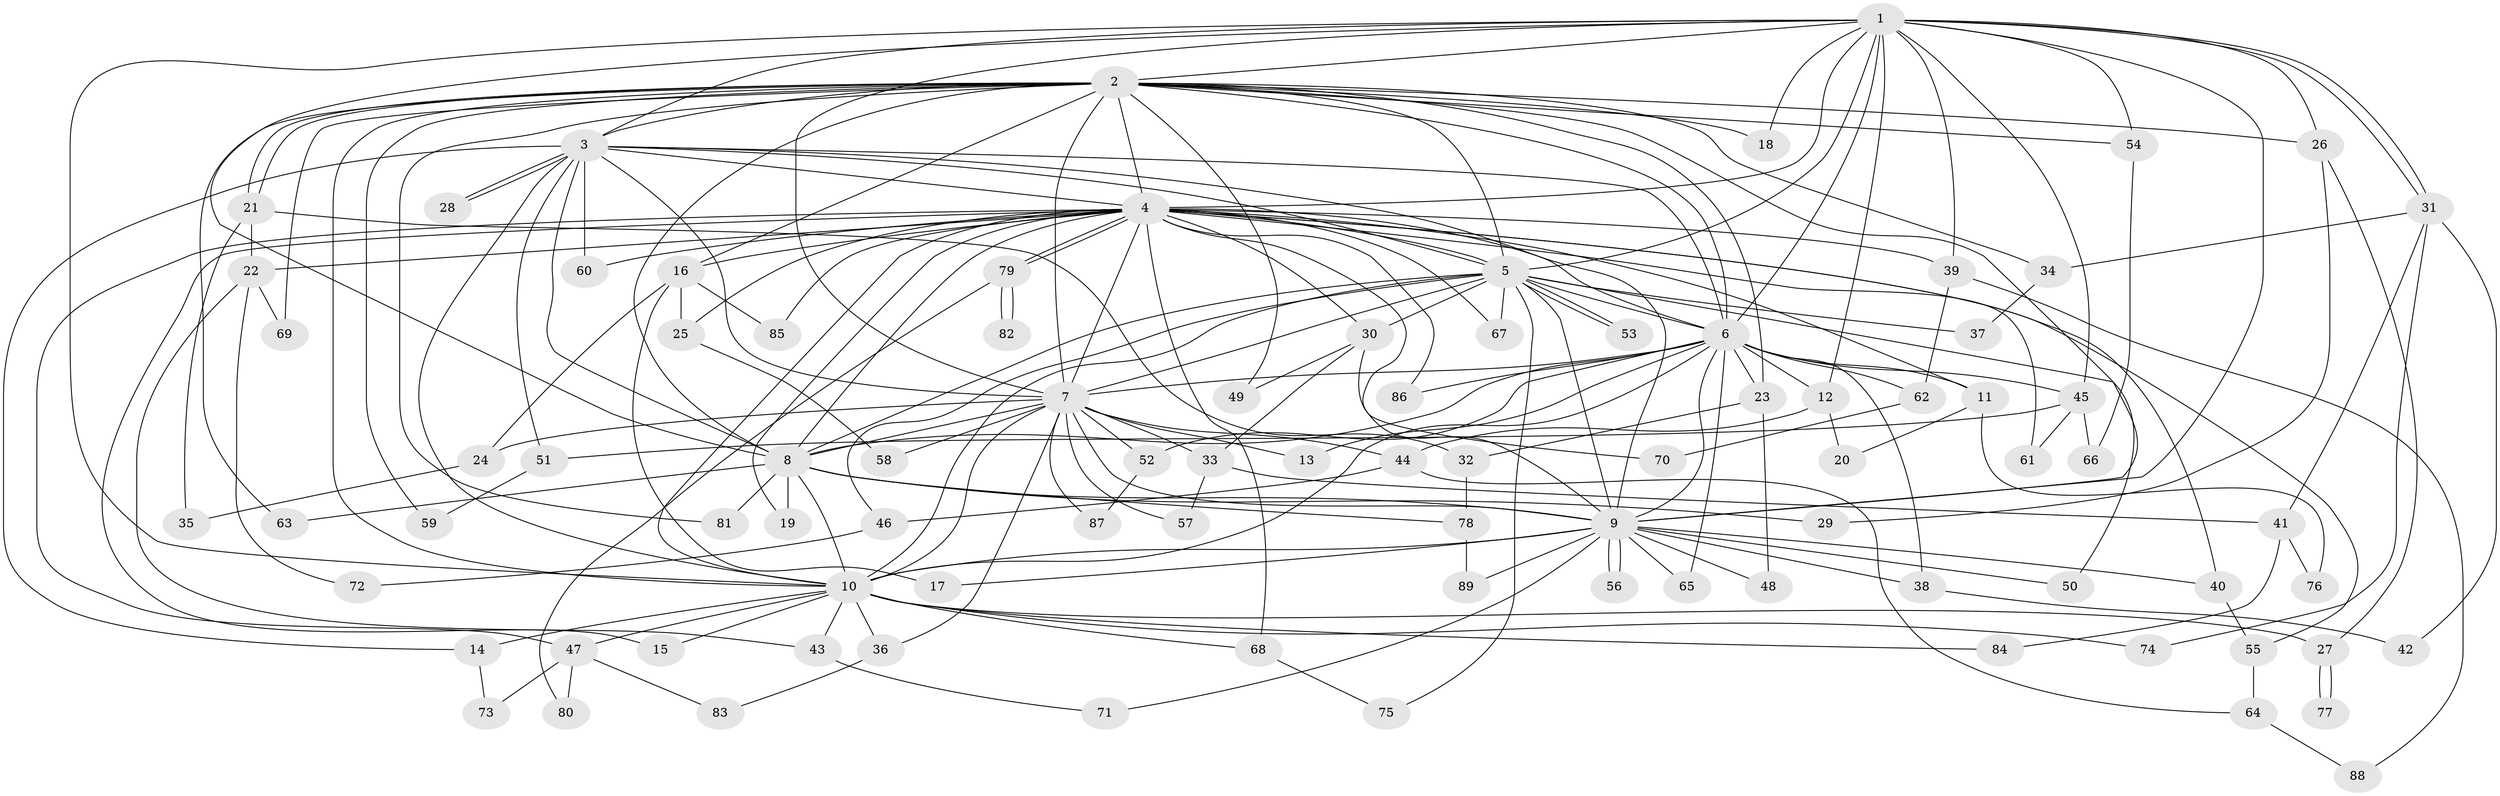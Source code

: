 // coarse degree distribution, {21: 0.016129032258064516, 15: 0.04838709677419355, 17: 0.03225806451612903, 3: 0.3225806451612903, 4: 0.12903225806451613, 12: 0.03225806451612903, 2: 0.20967741935483872, 5: 0.0967741935483871, 1: 0.08064516129032258, 19: 0.016129032258064516, 16: 0.016129032258064516}
// Generated by graph-tools (version 1.1) at 2025/36/03/04/25 23:36:17]
// undirected, 89 vertices, 203 edges
graph export_dot {
  node [color=gray90,style=filled];
  1;
  2;
  3;
  4;
  5;
  6;
  7;
  8;
  9;
  10;
  11;
  12;
  13;
  14;
  15;
  16;
  17;
  18;
  19;
  20;
  21;
  22;
  23;
  24;
  25;
  26;
  27;
  28;
  29;
  30;
  31;
  32;
  33;
  34;
  35;
  36;
  37;
  38;
  39;
  40;
  41;
  42;
  43;
  44;
  45;
  46;
  47;
  48;
  49;
  50;
  51;
  52;
  53;
  54;
  55;
  56;
  57;
  58;
  59;
  60;
  61;
  62;
  63;
  64;
  65;
  66;
  67;
  68;
  69;
  70;
  71;
  72;
  73;
  74;
  75;
  76;
  77;
  78;
  79;
  80;
  81;
  82;
  83;
  84;
  85;
  86;
  87;
  88;
  89;
  1 -- 2;
  1 -- 3;
  1 -- 4;
  1 -- 5;
  1 -- 6;
  1 -- 7;
  1 -- 8;
  1 -- 9;
  1 -- 10;
  1 -- 12;
  1 -- 18;
  1 -- 26;
  1 -- 31;
  1 -- 31;
  1 -- 39;
  1 -- 45;
  1 -- 54;
  2 -- 3;
  2 -- 4;
  2 -- 5;
  2 -- 6;
  2 -- 7;
  2 -- 8;
  2 -- 9;
  2 -- 10;
  2 -- 16;
  2 -- 18;
  2 -- 21;
  2 -- 21;
  2 -- 23;
  2 -- 26;
  2 -- 34;
  2 -- 49;
  2 -- 54;
  2 -- 59;
  2 -- 63;
  2 -- 69;
  2 -- 81;
  3 -- 4;
  3 -- 5;
  3 -- 6;
  3 -- 7;
  3 -- 8;
  3 -- 9;
  3 -- 10;
  3 -- 14;
  3 -- 28;
  3 -- 28;
  3 -- 51;
  3 -- 60;
  4 -- 5;
  4 -- 6;
  4 -- 7;
  4 -- 8;
  4 -- 9;
  4 -- 10;
  4 -- 11;
  4 -- 15;
  4 -- 16;
  4 -- 19;
  4 -- 22;
  4 -- 25;
  4 -- 30;
  4 -- 39;
  4 -- 40;
  4 -- 47;
  4 -- 55;
  4 -- 60;
  4 -- 61;
  4 -- 67;
  4 -- 68;
  4 -- 79;
  4 -- 79;
  4 -- 85;
  4 -- 86;
  5 -- 6;
  5 -- 7;
  5 -- 8;
  5 -- 9;
  5 -- 10;
  5 -- 30;
  5 -- 37;
  5 -- 46;
  5 -- 50;
  5 -- 53;
  5 -- 53;
  5 -- 67;
  5 -- 75;
  6 -- 7;
  6 -- 8;
  6 -- 9;
  6 -- 10;
  6 -- 11;
  6 -- 12;
  6 -- 13;
  6 -- 23;
  6 -- 38;
  6 -- 45;
  6 -- 52;
  6 -- 62;
  6 -- 65;
  6 -- 86;
  7 -- 8;
  7 -- 9;
  7 -- 10;
  7 -- 13;
  7 -- 24;
  7 -- 33;
  7 -- 36;
  7 -- 44;
  7 -- 52;
  7 -- 57;
  7 -- 58;
  7 -- 87;
  8 -- 9;
  8 -- 10;
  8 -- 19;
  8 -- 29;
  8 -- 63;
  8 -- 78;
  8 -- 81;
  9 -- 10;
  9 -- 17;
  9 -- 38;
  9 -- 40;
  9 -- 48;
  9 -- 50;
  9 -- 56;
  9 -- 56;
  9 -- 65;
  9 -- 71;
  9 -- 89;
  10 -- 14;
  10 -- 15;
  10 -- 27;
  10 -- 36;
  10 -- 43;
  10 -- 47;
  10 -- 68;
  10 -- 74;
  10 -- 84;
  11 -- 20;
  11 -- 76;
  12 -- 20;
  12 -- 44;
  14 -- 73;
  16 -- 17;
  16 -- 24;
  16 -- 25;
  16 -- 85;
  21 -- 22;
  21 -- 32;
  21 -- 35;
  22 -- 43;
  22 -- 69;
  22 -- 72;
  23 -- 32;
  23 -- 48;
  24 -- 35;
  25 -- 58;
  26 -- 27;
  26 -- 29;
  27 -- 77;
  27 -- 77;
  30 -- 33;
  30 -- 49;
  30 -- 70;
  31 -- 34;
  31 -- 41;
  31 -- 42;
  31 -- 74;
  32 -- 78;
  33 -- 41;
  33 -- 57;
  34 -- 37;
  36 -- 83;
  38 -- 42;
  39 -- 62;
  39 -- 88;
  40 -- 55;
  41 -- 76;
  41 -- 84;
  43 -- 71;
  44 -- 46;
  44 -- 64;
  45 -- 51;
  45 -- 61;
  45 -- 66;
  46 -- 72;
  47 -- 73;
  47 -- 80;
  47 -- 83;
  51 -- 59;
  52 -- 87;
  54 -- 66;
  55 -- 64;
  62 -- 70;
  64 -- 88;
  68 -- 75;
  78 -- 89;
  79 -- 80;
  79 -- 82;
  79 -- 82;
}
